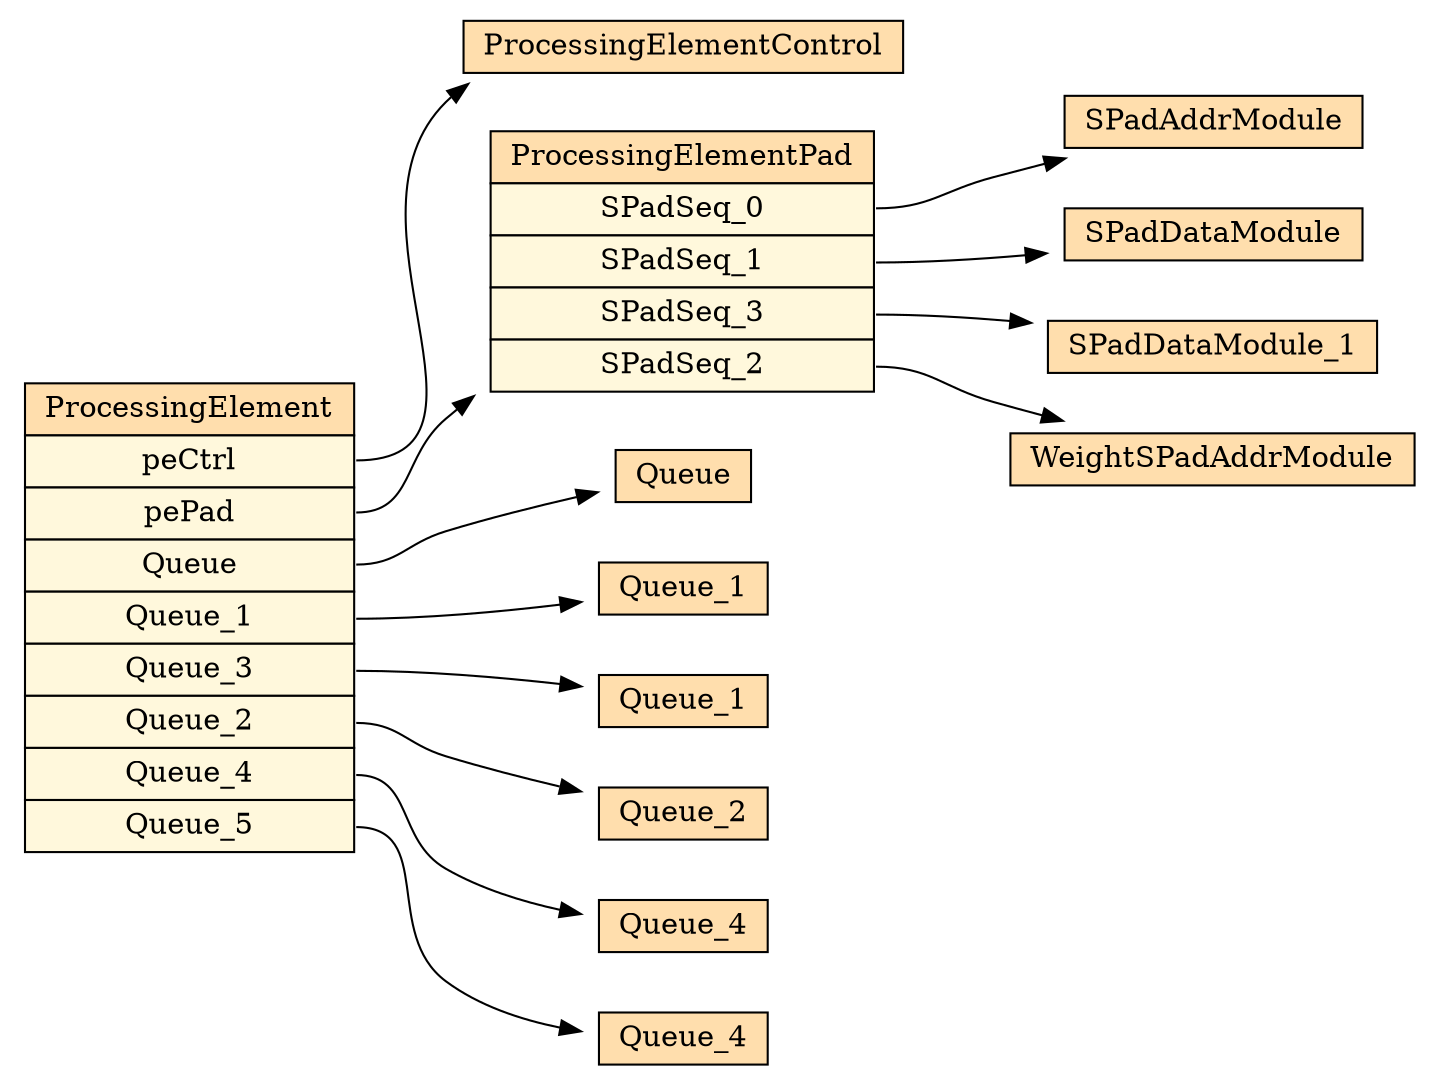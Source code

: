 digraph ProcessingElement_hierarchy { rankdir="TB" 
 node [shape="rectangle"]; 
rankdir="LR" 
stylesheet = "styles.css"
module_1 [shape= "plaintext" href="ProcessingElement.dot.svg" label=<

<TABLE BORDER="0" CELLBORDER="1" CELLSPACING="0" CELLPADDING="4" >
      
  <TR >
    <TD BGCOLOR="#FFDEAD" > ProcessingElement </TD>
  </TR>
        
  <TR>
    <TD PORT="module_8" BGCOLOR="#FFF8DC" >peCtrl</TD>
  </TR>
        
  <TR>
    <TD PORT="module_2" BGCOLOR="#FFF8DC" >pePad</TD>
  </TR>
        
  <TR>
    <TD PORT="module_9" BGCOLOR="#FFF8DC" >Queue</TD>
  </TR>
        
  <TR>
    <TD PORT="module_7" BGCOLOR="#FFF8DC" >Queue_1</TD>
  </TR>
        
  <TR>
    <TD PORT="module_10" BGCOLOR="#FFF8DC" >Queue_3</TD>
  </TR>
        
  <TR>
    <TD PORT="module_12" BGCOLOR="#FFF8DC" >Queue_2</TD>
  </TR>
        
  <TR>
    <TD PORT="module_11" BGCOLOR="#FFF8DC" >Queue_4</TD>
  </TR>
        
  <TR>
    <TD PORT="module_13" BGCOLOR="#FFF8DC" >Queue_5</TD>
  </TR>
        
</TABLE>>];

      module_2 [shape= "plaintext" href="ProcessingElementPad.dot.svg" label=<

<TABLE BORDER="0" CELLBORDER="1" CELLSPACING="0" CELLPADDING="4" >
      
  <TR >
    <TD BGCOLOR="#FFDEAD" > ProcessingElementPad </TD>
  </TR>
        
  <TR>
    <TD PORT="module_6" BGCOLOR="#FFF8DC" >SPadSeq_0</TD>
  </TR>
        
  <TR>
    <TD PORT="module_4" BGCOLOR="#FFF8DC" >SPadSeq_1</TD>
  </TR>
        
  <TR>
    <TD PORT="module_5" BGCOLOR="#FFF8DC" >SPadSeq_3</TD>
  </TR>
        
  <TR>
    <TD PORT="module_3" BGCOLOR="#FFF8DC" >SPadSeq_2</TD>
  </TR>
        
</TABLE>>];

      module_3 [shape= "plaintext" href="WeightSPadAddrModule.dot.svg" label=<

<TABLE BORDER="0" CELLBORDER="1" CELLSPACING="0" CELLPADDING="4" >
      
  <TR >
    <TD BGCOLOR="#FFDEAD" > WeightSPadAddrModule </TD>
  </TR>
        
</TABLE>>];

      module_4 [shape= "plaintext" href="SPadDataModule.dot.svg" label=<

<TABLE BORDER="0" CELLBORDER="1" CELLSPACING="0" CELLPADDING="4" >
      
  <TR >
    <TD BGCOLOR="#FFDEAD" > SPadDataModule </TD>
  </TR>
        
</TABLE>>];

      module_5 [shape= "plaintext" href="SPadDataModule_1.dot.svg" label=<

<TABLE BORDER="0" CELLBORDER="1" CELLSPACING="0" CELLPADDING="4" >
      
  <TR >
    <TD BGCOLOR="#FFDEAD" > SPadDataModule_1 </TD>
  </TR>
        
</TABLE>>];

      module_6 [shape= "plaintext" href="SPadAddrModule.dot.svg" label=<

<TABLE BORDER="0" CELLBORDER="1" CELLSPACING="0" CELLPADDING="4" >
      
  <TR >
    <TD BGCOLOR="#FFDEAD" > SPadAddrModule </TD>
  </TR>
        
</TABLE>>];

      module_7 [shape= "plaintext" href="Queue_1.dot.svg" label=<

<TABLE BORDER="0" CELLBORDER="1" CELLSPACING="0" CELLPADDING="4" >
      
  <TR >
    <TD BGCOLOR="#FFDEAD" > Queue_1 </TD>
  </TR>
        
</TABLE>>];

      module_8 [shape= "plaintext" href="ProcessingElementControl.dot.svg" label=<

<TABLE BORDER="0" CELLBORDER="1" CELLSPACING="0" CELLPADDING="4" >
      
  <TR >
    <TD BGCOLOR="#FFDEAD" > ProcessingElementControl </TD>
  </TR>
        
</TABLE>>];

      module_9 [shape= "plaintext" href="Queue.dot.svg" label=<

<TABLE BORDER="0" CELLBORDER="1" CELLSPACING="0" CELLPADDING="4" >
      
  <TR >
    <TD BGCOLOR="#FFDEAD" > Queue </TD>
  </TR>
        
</TABLE>>];

      module_10 [shape= "plaintext" href="Queue_1.dot.svg" label=<

<TABLE BORDER="0" CELLBORDER="1" CELLSPACING="0" CELLPADDING="4" >
      
  <TR >
    <TD BGCOLOR="#FFDEAD" > Queue_1 </TD>
  </TR>
        
</TABLE>>];

      module_11 [shape= "plaintext" href="Queue_4.dot.svg" label=<

<TABLE BORDER="0" CELLBORDER="1" CELLSPACING="0" CELLPADDING="4" >
      
  <TR >
    <TD BGCOLOR="#FFDEAD" > Queue_4 </TD>
  </TR>
        
</TABLE>>];

      module_12 [shape= "plaintext" href="Queue_2.dot.svg" label=<

<TABLE BORDER="0" CELLBORDER="1" CELLSPACING="0" CELLPADDING="4" >
      
  <TR >
    <TD BGCOLOR="#FFDEAD" > Queue_2 </TD>
  </TR>
        
</TABLE>>];

      module_13 [shape= "plaintext" href="Queue_4.dot.svg" label=<

<TABLE BORDER="0" CELLBORDER="1" CELLSPACING="0" CELLPADDING="4" >
      
  <TR >
    <TD BGCOLOR="#FFDEAD" > Queue_4 </TD>
  </TR>
        
</TABLE>>];

      module_2:module_3 -> module_3
module_2:module_4 -> module_4
module_2:module_5 -> module_5
module_2:module_6 -> module_6
module_1:module_2 -> module_2
module_1:module_7 -> module_7
module_1:module_8 -> module_8
module_1:module_9 -> module_9
module_1:module_10 -> module_10
module_1:module_11 -> module_11
module_1:module_12 -> module_12
module_1:module_13 -> module_13
}